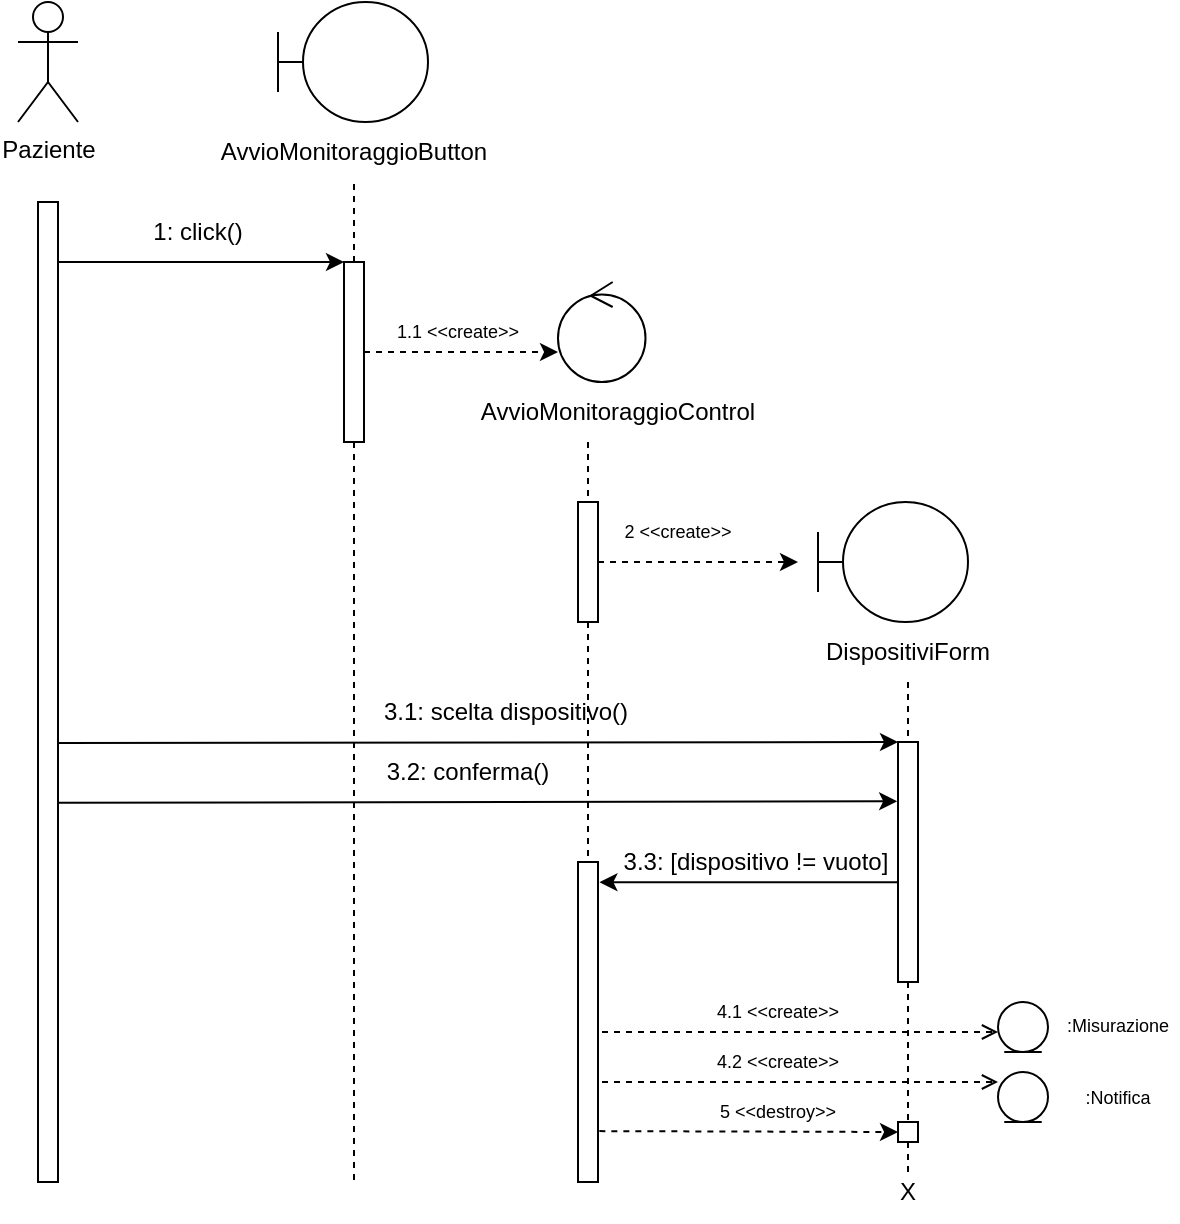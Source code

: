 <mxfile version="20.6.2" type="device"><diagram id="6rs-9Jk7oxXrDj8YK-qs" name="Pagina-1"><mxGraphModel dx="1183" dy="574" grid="1" gridSize="10" guides="1" tooltips="1" connect="1" arrows="1" fold="1" page="1" pageScale="1" pageWidth="827" pageHeight="1169" math="0" shadow="0"><root><mxCell id="0"/><mxCell id="1" parent="0"/><mxCell id="rWuI5INDDMxmGanu0n7c-1" value="Paziente" style="shape=umlActor;verticalLabelPosition=bottom;verticalAlign=top;html=1;outlineConnect=0;" parent="1" vertex="1"><mxGeometry x="50" y="50" width="30" height="60" as="geometry"/></mxCell><mxCell id="rWuI5INDDMxmGanu0n7c-2" value="" style="rounded=0;whiteSpace=wrap;html=1;" parent="1" vertex="1"><mxGeometry x="60" y="150" width="10" height="490" as="geometry"/></mxCell><mxCell id="rWuI5INDDMxmGanu0n7c-3" value="" style="shape=umlBoundary;whiteSpace=wrap;html=1;" parent="1" vertex="1"><mxGeometry x="180" y="50" width="75" height="60" as="geometry"/></mxCell><mxCell id="rWuI5INDDMxmGanu0n7c-4" value="AvvioMonitoraggioButton" style="text;html=1;strokeColor=none;fillColor=none;align=center;verticalAlign=middle;whiteSpace=wrap;rounded=0;" parent="1" vertex="1"><mxGeometry x="188" y="110" width="60" height="30" as="geometry"/></mxCell><mxCell id="rWuI5INDDMxmGanu0n7c-9" style="edgeStyle=orthogonalEdgeStyle;rounded=0;orthogonalLoop=1;jettySize=auto;html=1;exitX=0.5;exitY=0;exitDx=0;exitDy=0;entryX=0.5;entryY=1;entryDx=0;entryDy=0;endArrow=none;endFill=0;dashed=1;" parent="1" source="rWuI5INDDMxmGanu0n7c-5" target="rWuI5INDDMxmGanu0n7c-4" edge="1"><mxGeometry relative="1" as="geometry"/></mxCell><mxCell id="rWuI5INDDMxmGanu0n7c-34" style="edgeStyle=orthogonalEdgeStyle;rounded=0;orthogonalLoop=1;jettySize=auto;html=1;exitX=0.5;exitY=1;exitDx=0;exitDy=0;dashed=1;fontSize=9;endArrow=none;endFill=0;" parent="1" source="rWuI5INDDMxmGanu0n7c-5" edge="1"><mxGeometry relative="1" as="geometry"><mxPoint x="218" y="640" as="targetPoint"/></mxGeometry></mxCell><mxCell id="rWuI5INDDMxmGanu0n7c-5" value="" style="rounded=0;whiteSpace=wrap;html=1;" parent="1" vertex="1"><mxGeometry x="213" y="180" width="10" height="90" as="geometry"/></mxCell><mxCell id="rWuI5INDDMxmGanu0n7c-7" value="" style="endArrow=classic;html=1;rounded=0;entryX=0;entryY=0;entryDx=0;entryDy=0;" parent="1" target="rWuI5INDDMxmGanu0n7c-5" edge="1"><mxGeometry width="50" height="50" relative="1" as="geometry"><mxPoint x="70" y="180" as="sourcePoint"/><mxPoint x="170" y="160" as="targetPoint"/></mxGeometry></mxCell><mxCell id="rWuI5INDDMxmGanu0n7c-8" value="1: click()" style="text;html=1;strokeColor=none;fillColor=none;align=center;verticalAlign=middle;whiteSpace=wrap;rounded=0;" parent="1" vertex="1"><mxGeometry x="110" y="150" width="60" height="30" as="geometry"/></mxCell><mxCell id="rWuI5INDDMxmGanu0n7c-10" value="" style="endArrow=classic;html=1;rounded=0;dashed=1;exitX=1;exitY=0.5;exitDx=0;exitDy=0;entryX=0;entryY=0.7;entryDx=0;entryDy=0;entryPerimeter=0;" parent="1" source="rWuI5INDDMxmGanu0n7c-5" target="rWuI5INDDMxmGanu0n7c-11" edge="1"><mxGeometry width="50" height="50" relative="1" as="geometry"><mxPoint x="250" y="230" as="sourcePoint"/><mxPoint x="300" y="225" as="targetPoint"/></mxGeometry></mxCell><mxCell id="rWuI5INDDMxmGanu0n7c-11" value="" style="ellipse;shape=umlControl;whiteSpace=wrap;html=1;" parent="1" vertex="1"><mxGeometry x="320" y="190" width="43.75" height="50" as="geometry"/></mxCell><mxCell id="rWuI5INDDMxmGanu0n7c-15" style="edgeStyle=orthogonalEdgeStyle;rounded=0;orthogonalLoop=1;jettySize=auto;html=1;exitX=0.25;exitY=1;exitDx=0;exitDy=0;dashed=1;fontSize=9;endArrow=none;endFill=0;" parent="1" source="rWuI5INDDMxmGanu0n7c-12" edge="1"><mxGeometry relative="1" as="geometry"><mxPoint x="335.0" y="305" as="targetPoint"/></mxGeometry></mxCell><mxCell id="rWuI5INDDMxmGanu0n7c-12" value="AvvioMonitoraggioControl" style="text;html=1;strokeColor=none;fillColor=none;align=center;verticalAlign=middle;whiteSpace=wrap;rounded=0;" parent="1" vertex="1"><mxGeometry x="320" y="240" width="60" height="30" as="geometry"/></mxCell><mxCell id="rWuI5INDDMxmGanu0n7c-13" value="1.1 &amp;lt;&amp;lt;create&amp;gt;&amp;gt;" style="text;html=1;strokeColor=none;fillColor=none;align=center;verticalAlign=middle;whiteSpace=wrap;rounded=0;fontSize=9;" parent="1" vertex="1"><mxGeometry x="220" y="200" width="100" height="30" as="geometry"/></mxCell><mxCell id="rWuI5INDDMxmGanu0n7c-32" style="edgeStyle=orthogonalEdgeStyle;rounded=0;orthogonalLoop=1;jettySize=auto;html=1;exitX=0.5;exitY=1;exitDx=0;exitDy=0;fontSize=9;endArrow=none;endFill=0;dashed=1;startArrow=none;" parent="1" source="rWuI5INDDMxmGanu0n7c-38" edge="1"><mxGeometry relative="1" as="geometry"><mxPoint x="335" y="630" as="targetPoint"/></mxGeometry></mxCell><mxCell id="rWuI5INDDMxmGanu0n7c-16" value="" style="rounded=0;whiteSpace=wrap;html=1;" parent="1" vertex="1"><mxGeometry x="330" y="300" width="10" height="60" as="geometry"/></mxCell><mxCell id="rWuI5INDDMxmGanu0n7c-17" value="" style="endArrow=classic;dashed=1;html=1;rounded=0;fontSize=9;exitX=1;exitY=0.5;exitDx=0;exitDy=0;endFill=1;" parent="1" source="rWuI5INDDMxmGanu0n7c-16" edge="1"><mxGeometry width="50" height="50" relative="1" as="geometry"><mxPoint x="360" y="360" as="sourcePoint"/><mxPoint x="440" y="330" as="targetPoint"/></mxGeometry></mxCell><mxCell id="rWuI5INDDMxmGanu0n7c-18" value="2 &amp;lt;&amp;lt;create&amp;gt;&amp;gt;" style="text;html=1;strokeColor=none;fillColor=none;align=center;verticalAlign=middle;whiteSpace=wrap;rounded=0;fontSize=9;" parent="1" vertex="1"><mxGeometry x="330" y="300" width="100" height="30" as="geometry"/></mxCell><mxCell id="rWuI5INDDMxmGanu0n7c-19" value="" style="shape=umlBoundary;whiteSpace=wrap;html=1;" parent="1" vertex="1"><mxGeometry x="450" y="300" width="75" height="60" as="geometry"/></mxCell><mxCell id="rWuI5INDDMxmGanu0n7c-22" style="edgeStyle=orthogonalEdgeStyle;rounded=0;orthogonalLoop=1;jettySize=auto;html=1;exitX=0.5;exitY=1;exitDx=0;exitDy=0;dashed=1;fontSize=9;endArrow=none;endFill=0;" parent="1" source="rWuI5INDDMxmGanu0n7c-20" edge="1"><mxGeometry relative="1" as="geometry"><mxPoint x="495" y="430.0" as="targetPoint"/></mxGeometry></mxCell><mxCell id="rWuI5INDDMxmGanu0n7c-20" value="DispositiviForm" style="text;html=1;strokeColor=none;fillColor=none;align=center;verticalAlign=middle;whiteSpace=wrap;rounded=0;" parent="1" vertex="1"><mxGeometry x="465" y="360" width="60" height="30" as="geometry"/></mxCell><mxCell id="HYLEuVKjPfdFKBlu0IZo-3" style="edgeStyle=orthogonalEdgeStyle;rounded=0;orthogonalLoop=1;jettySize=auto;html=1;exitX=0;exitY=0.5;exitDx=0;exitDy=0;entryX=1.072;entryY=0.063;entryDx=0;entryDy=0;entryPerimeter=0;" edge="1" parent="1" source="rWuI5INDDMxmGanu0n7c-23" target="rWuI5INDDMxmGanu0n7c-38"><mxGeometry relative="1" as="geometry"><Array as="points"><mxPoint x="490" y="490"/></Array></mxGeometry></mxCell><mxCell id="HYLEuVKjPfdFKBlu0IZo-6" style="edgeStyle=orthogonalEdgeStyle;rounded=0;orthogonalLoop=1;jettySize=auto;html=1;exitX=0.5;exitY=1;exitDx=0;exitDy=0;dashed=1;endArrow=none;endFill=0;" edge="1" parent="1" source="rWuI5INDDMxmGanu0n7c-23" target="HYLEuVKjPfdFKBlu0IZo-5"><mxGeometry relative="1" as="geometry"/></mxCell><mxCell id="rWuI5INDDMxmGanu0n7c-23" value="" style="rounded=0;whiteSpace=wrap;html=1;" parent="1" vertex="1"><mxGeometry x="490" y="420" width="10" height="120" as="geometry"/></mxCell><mxCell id="rWuI5INDDMxmGanu0n7c-24" value="" style="endArrow=classic;html=1;rounded=0;fontSize=9;entryX=0;entryY=0;entryDx=0;entryDy=0;exitX=1.043;exitY=0.552;exitDx=0;exitDy=0;exitPerimeter=0;" parent="1" source="rWuI5INDDMxmGanu0n7c-2" target="rWuI5INDDMxmGanu0n7c-23" edge="1"><mxGeometry width="50" height="50" relative="1" as="geometry"><mxPoint x="300" y="460" as="sourcePoint"/><mxPoint x="350" y="410" as="targetPoint"/></mxGeometry></mxCell><mxCell id="rWuI5INDDMxmGanu0n7c-25" value="3.1: scelta dispositivo()" style="text;html=1;strokeColor=none;fillColor=none;align=center;verticalAlign=middle;whiteSpace=wrap;rounded=0;" parent="1" vertex="1"><mxGeometry x="223.75" y="390" width="140" height="30" as="geometry"/></mxCell><mxCell id="rWuI5INDDMxmGanu0n7c-41" style="edgeStyle=orthogonalEdgeStyle;rounded=0;orthogonalLoop=1;jettySize=auto;html=1;exitX=1;exitY=0.25;exitDx=0;exitDy=0;dashed=1;fontSize=9;endArrow=open;endFill=0;" parent="1" edge="1"><mxGeometry relative="1" as="geometry"><mxPoint x="540" y="565" as="targetPoint"/><mxPoint x="330.0" y="565.0" as="sourcePoint"/><Array as="points"><mxPoint x="330" y="565"/></Array></mxGeometry></mxCell><mxCell id="rWuI5INDDMxmGanu0n7c-43" style="edgeStyle=orthogonalEdgeStyle;rounded=0;orthogonalLoop=1;jettySize=auto;html=1;exitX=1;exitY=0.5;exitDx=0;exitDy=0;dashed=1;fontSize=9;endArrow=open;endFill=0;" parent="1" edge="1"><mxGeometry relative="1" as="geometry"><mxPoint x="540" y="590" as="targetPoint"/><Array as="points"><mxPoint x="330" y="590"/><mxPoint x="525" y="590"/></Array><mxPoint x="330.0" y="560.0" as="sourcePoint"/></mxGeometry></mxCell><mxCell id="rWuI5INDDMxmGanu0n7c-39" value="" style="edgeStyle=orthogonalEdgeStyle;rounded=0;orthogonalLoop=1;jettySize=auto;html=1;exitX=0.5;exitY=1;exitDx=0;exitDy=0;fontSize=9;endArrow=none;endFill=0;dashed=1;startArrow=none;" parent="1" target="rWuI5INDDMxmGanu0n7c-38" edge="1"><mxGeometry relative="1" as="geometry"><mxPoint x="335.0" y="530.0" as="sourcePoint"/><mxPoint x="335" y="630" as="targetPoint"/></mxGeometry></mxCell><mxCell id="rWuI5INDDMxmGanu0n7c-45" value="" style="ellipse;shape=umlEntity;whiteSpace=wrap;html=1;fontSize=9;" parent="1" vertex="1"><mxGeometry x="540" y="585" width="25" height="25" as="geometry"/></mxCell><mxCell id="rWuI5INDDMxmGanu0n7c-46" value="" style="ellipse;shape=umlEntity;whiteSpace=wrap;html=1;fontSize=9;" parent="1" vertex="1"><mxGeometry x="540" y="550" width="25" height="25" as="geometry"/></mxCell><mxCell id="rWuI5INDDMxmGanu0n7c-47" value=":Misurazione" style="text;html=1;strokeColor=none;fillColor=none;align=center;verticalAlign=middle;whiteSpace=wrap;rounded=0;fontSize=9;" parent="1" vertex="1"><mxGeometry x="570" y="547" width="60" height="30" as="geometry"/></mxCell><mxCell id="rWuI5INDDMxmGanu0n7c-48" value=":Notifica" style="text;html=1;strokeColor=none;fillColor=none;align=center;verticalAlign=middle;whiteSpace=wrap;rounded=0;fontSize=9;" parent="1" vertex="1"><mxGeometry x="570" y="582.5" width="60" height="30" as="geometry"/></mxCell><mxCell id="rWuI5INDDMxmGanu0n7c-49" value="4.1 &amp;lt;&amp;lt;create&amp;gt;&amp;gt;" style="text;html=1;strokeColor=none;fillColor=none;align=center;verticalAlign=middle;whiteSpace=wrap;rounded=0;fontSize=9;" parent="1" vertex="1"><mxGeometry x="380" y="540" width="100" height="30" as="geometry"/></mxCell><mxCell id="rWuI5INDDMxmGanu0n7c-50" value="4.2 &amp;lt;&amp;lt;create&amp;gt;&amp;gt;" style="text;html=1;strokeColor=none;fillColor=none;align=center;verticalAlign=middle;whiteSpace=wrap;rounded=0;fontSize=9;" parent="1" vertex="1"><mxGeometry x="380" y="565" width="100" height="30" as="geometry"/></mxCell><mxCell id="rWuI5INDDMxmGanu0n7c-52" value="" style="edgeStyle=orthogonalEdgeStyle;rounded=0;orthogonalLoop=1;jettySize=auto;html=1;exitX=0.5;exitY=1;exitDx=0;exitDy=0;fontSize=9;endArrow=none;endFill=0;dashed=1;" parent="1" source="rWuI5INDDMxmGanu0n7c-16" edge="1"><mxGeometry relative="1" as="geometry"><mxPoint x="335" y="360.0" as="sourcePoint"/><mxPoint x="335.0" y="510.0" as="targetPoint"/></mxGeometry></mxCell><mxCell id="HYLEuVKjPfdFKBlu0IZo-1" value="" style="endArrow=classic;html=1;rounded=0;fontSize=9;entryX=0;entryY=0;entryDx=0;entryDy=0;exitX=1.042;exitY=0.564;exitDx=0;exitDy=0;exitPerimeter=0;" edge="1" parent="1"><mxGeometry width="50" height="50" relative="1" as="geometry"><mxPoint x="70.0" y="450.36" as="sourcePoint"/><mxPoint x="489.58" y="449.64" as="targetPoint"/></mxGeometry></mxCell><mxCell id="HYLEuVKjPfdFKBlu0IZo-2" value="3.2: conferma()" style="text;html=1;strokeColor=none;fillColor=none;align=center;verticalAlign=middle;whiteSpace=wrap;rounded=0;" vertex="1" parent="1"><mxGeometry x="230" y="420" width="90" height="30" as="geometry"/></mxCell><mxCell id="rWuI5INDDMxmGanu0n7c-38" value="" style="rounded=0;whiteSpace=wrap;html=1;" parent="1" vertex="1"><mxGeometry x="330" y="480" width="10" height="160" as="geometry"/></mxCell><mxCell id="HYLEuVKjPfdFKBlu0IZo-4" value="3.3: [dispositivo != vuoto]" style="text;html=1;strokeColor=none;fillColor=none;align=center;verticalAlign=middle;whiteSpace=wrap;rounded=0;" vertex="1" parent="1"><mxGeometry x="348.03" y="465" width="141.97" height="30" as="geometry"/></mxCell><mxCell id="HYLEuVKjPfdFKBlu0IZo-12" style="edgeStyle=orthogonalEdgeStyle;rounded=0;orthogonalLoop=1;jettySize=auto;html=1;exitX=0.5;exitY=1;exitDx=0;exitDy=0;dashed=1;endArrow=none;endFill=0;" edge="1" parent="1" source="HYLEuVKjPfdFKBlu0IZo-5"><mxGeometry relative="1" as="geometry"><mxPoint x="495.011" y="635" as="targetPoint"/></mxGeometry></mxCell><mxCell id="HYLEuVKjPfdFKBlu0IZo-5" value="" style="rounded=0;whiteSpace=wrap;html=1;" vertex="1" parent="1"><mxGeometry x="490" y="610" width="10" height="10" as="geometry"/></mxCell><mxCell id="HYLEuVKjPfdFKBlu0IZo-7" value="" style="endArrow=classic;html=1;rounded=0;dashed=1;exitX=1.068;exitY=0.841;exitDx=0;exitDy=0;exitPerimeter=0;entryX=0;entryY=0.5;entryDx=0;entryDy=0;" edge="1" parent="1" source="rWuI5INDDMxmGanu0n7c-38" target="HYLEuVKjPfdFKBlu0IZo-5"><mxGeometry width="50" height="50" relative="1" as="geometry"><mxPoint x="390" y="670" as="sourcePoint"/><mxPoint x="440" y="620" as="targetPoint"/></mxGeometry></mxCell><mxCell id="HYLEuVKjPfdFKBlu0IZo-8" value="5 &amp;lt;&amp;lt;destroy&amp;gt;&amp;gt;" style="text;html=1;strokeColor=none;fillColor=none;align=center;verticalAlign=middle;whiteSpace=wrap;rounded=0;fontSize=9;" vertex="1" parent="1"><mxGeometry x="380" y="590" width="100" height="30" as="geometry"/></mxCell><mxCell id="HYLEuVKjPfdFKBlu0IZo-14" value="X" style="text;html=1;strokeColor=none;fillColor=none;align=center;verticalAlign=middle;whiteSpace=wrap;rounded=0;" vertex="1" parent="1"><mxGeometry x="465" y="630" width="60" height="30" as="geometry"/></mxCell></root></mxGraphModel></diagram></mxfile>